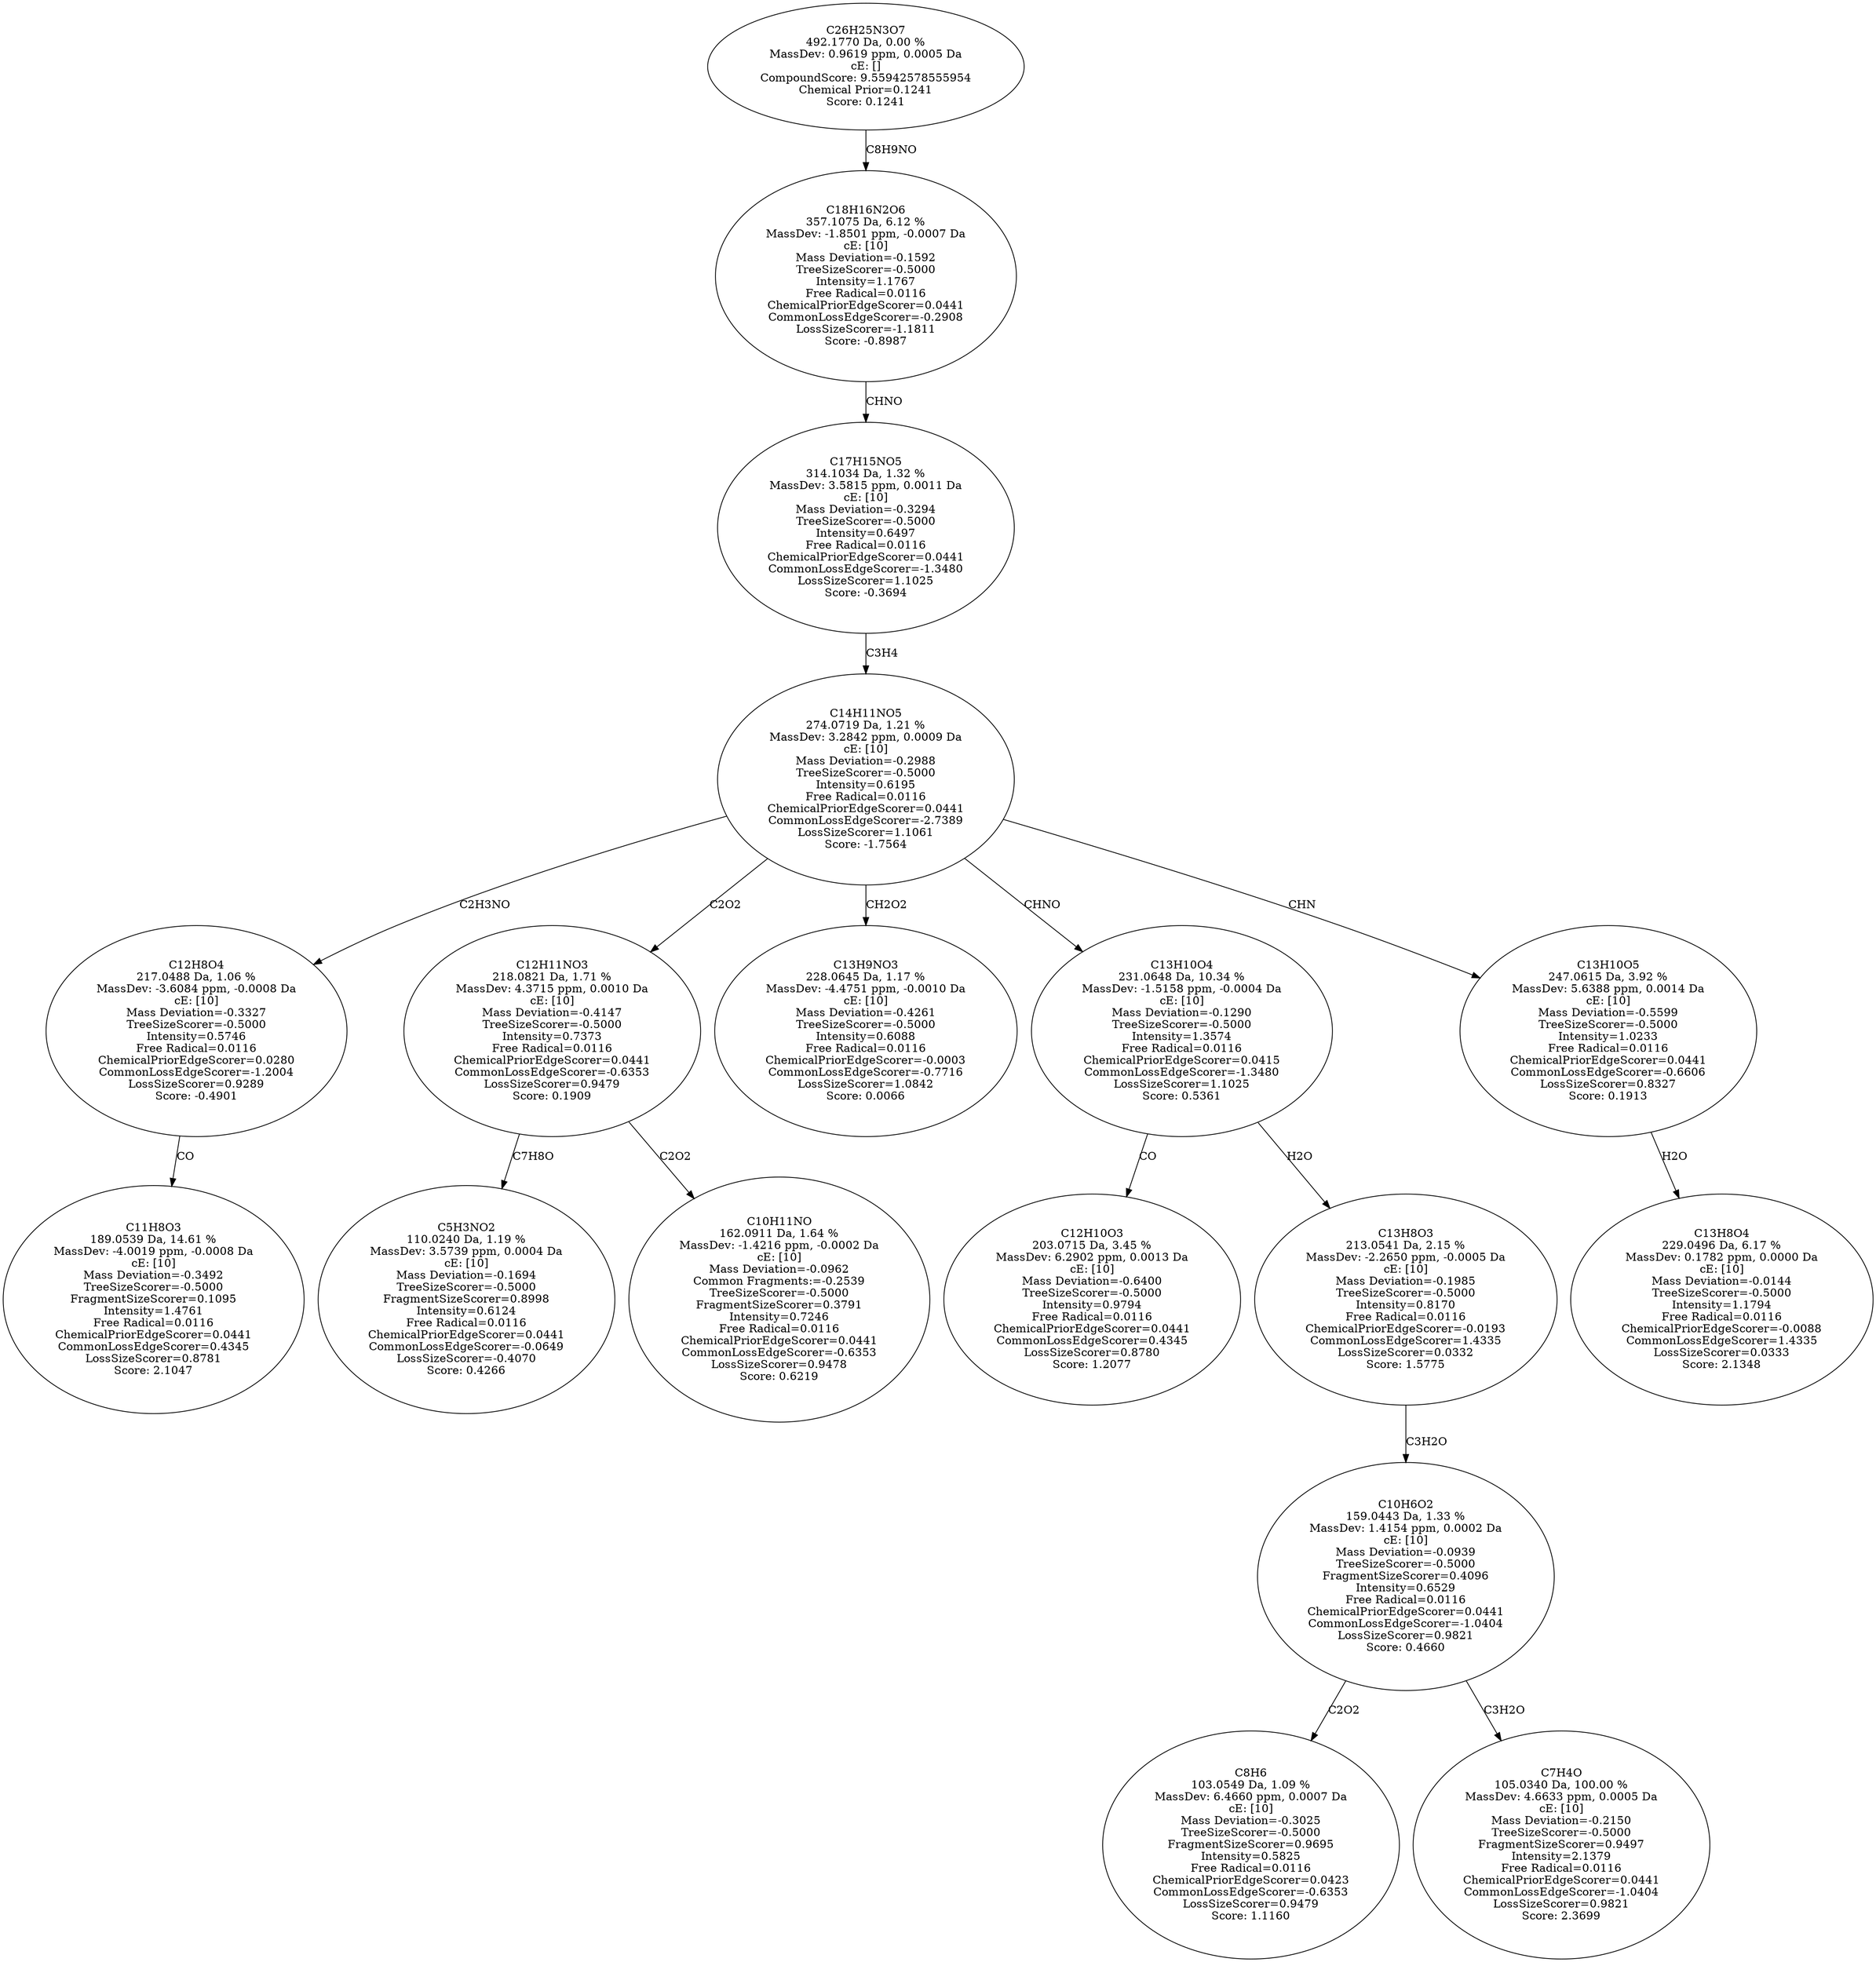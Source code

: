 strict digraph {
v1 [label="C11H8O3\n189.0539 Da, 14.61 %\nMassDev: -4.0019 ppm, -0.0008 Da\ncE: [10]\nMass Deviation=-0.3492\nTreeSizeScorer=-0.5000\nFragmentSizeScorer=0.1095\nIntensity=1.4761\nFree Radical=0.0116\nChemicalPriorEdgeScorer=0.0441\nCommonLossEdgeScorer=0.4345\nLossSizeScorer=0.8781\nScore: 2.1047"];
v2 [label="C12H8O4\n217.0488 Da, 1.06 %\nMassDev: -3.6084 ppm, -0.0008 Da\ncE: [10]\nMass Deviation=-0.3327\nTreeSizeScorer=-0.5000\nIntensity=0.5746\nFree Radical=0.0116\nChemicalPriorEdgeScorer=0.0280\nCommonLossEdgeScorer=-1.2004\nLossSizeScorer=0.9289\nScore: -0.4901"];
v3 [label="C5H3NO2\n110.0240 Da, 1.19 %\nMassDev: 3.5739 ppm, 0.0004 Da\ncE: [10]\nMass Deviation=-0.1694\nTreeSizeScorer=-0.5000\nFragmentSizeScorer=0.8998\nIntensity=0.6124\nFree Radical=0.0116\nChemicalPriorEdgeScorer=0.0441\nCommonLossEdgeScorer=-0.0649\nLossSizeScorer=-0.4070\nScore: 0.4266"];
v4 [label="C10H11NO\n162.0911 Da, 1.64 %\nMassDev: -1.4216 ppm, -0.0002 Da\ncE: [10]\nMass Deviation=-0.0962\nCommon Fragments:=-0.2539\nTreeSizeScorer=-0.5000\nFragmentSizeScorer=0.3791\nIntensity=0.7246\nFree Radical=0.0116\nChemicalPriorEdgeScorer=0.0441\nCommonLossEdgeScorer=-0.6353\nLossSizeScorer=0.9478\nScore: 0.6219"];
v5 [label="C12H11NO3\n218.0821 Da, 1.71 %\nMassDev: 4.3715 ppm, 0.0010 Da\ncE: [10]\nMass Deviation=-0.4147\nTreeSizeScorer=-0.5000\nIntensity=0.7373\nFree Radical=0.0116\nChemicalPriorEdgeScorer=0.0441\nCommonLossEdgeScorer=-0.6353\nLossSizeScorer=0.9479\nScore: 0.1909"];
v6 [label="C13H9NO3\n228.0645 Da, 1.17 %\nMassDev: -4.4751 ppm, -0.0010 Da\ncE: [10]\nMass Deviation=-0.4261\nTreeSizeScorer=-0.5000\nIntensity=0.6088\nFree Radical=0.0116\nChemicalPriorEdgeScorer=-0.0003\nCommonLossEdgeScorer=-0.7716\nLossSizeScorer=1.0842\nScore: 0.0066"];
v7 [label="C12H10O3\n203.0715 Da, 3.45 %\nMassDev: 6.2902 ppm, 0.0013 Da\ncE: [10]\nMass Deviation=-0.6400\nTreeSizeScorer=-0.5000\nIntensity=0.9794\nFree Radical=0.0116\nChemicalPriorEdgeScorer=0.0441\nCommonLossEdgeScorer=0.4345\nLossSizeScorer=0.8780\nScore: 1.2077"];
v8 [label="C8H6\n103.0549 Da, 1.09 %\nMassDev: 6.4660 ppm, 0.0007 Da\ncE: [10]\nMass Deviation=-0.3025\nTreeSizeScorer=-0.5000\nFragmentSizeScorer=0.9695\nIntensity=0.5825\nFree Radical=0.0116\nChemicalPriorEdgeScorer=0.0423\nCommonLossEdgeScorer=-0.6353\nLossSizeScorer=0.9479\nScore: 1.1160"];
v9 [label="C7H4O\n105.0340 Da, 100.00 %\nMassDev: 4.6633 ppm, 0.0005 Da\ncE: [10]\nMass Deviation=-0.2150\nTreeSizeScorer=-0.5000\nFragmentSizeScorer=0.9497\nIntensity=2.1379\nFree Radical=0.0116\nChemicalPriorEdgeScorer=0.0441\nCommonLossEdgeScorer=-1.0404\nLossSizeScorer=0.9821\nScore: 2.3699"];
v10 [label="C10H6O2\n159.0443 Da, 1.33 %\nMassDev: 1.4154 ppm, 0.0002 Da\ncE: [10]\nMass Deviation=-0.0939\nTreeSizeScorer=-0.5000\nFragmentSizeScorer=0.4096\nIntensity=0.6529\nFree Radical=0.0116\nChemicalPriorEdgeScorer=0.0441\nCommonLossEdgeScorer=-1.0404\nLossSizeScorer=0.9821\nScore: 0.4660"];
v11 [label="C13H8O3\n213.0541 Da, 2.15 %\nMassDev: -2.2650 ppm, -0.0005 Da\ncE: [10]\nMass Deviation=-0.1985\nTreeSizeScorer=-0.5000\nIntensity=0.8170\nFree Radical=0.0116\nChemicalPriorEdgeScorer=-0.0193\nCommonLossEdgeScorer=1.4335\nLossSizeScorer=0.0332\nScore: 1.5775"];
v12 [label="C13H10O4\n231.0648 Da, 10.34 %\nMassDev: -1.5158 ppm, -0.0004 Da\ncE: [10]\nMass Deviation=-0.1290\nTreeSizeScorer=-0.5000\nIntensity=1.3574\nFree Radical=0.0116\nChemicalPriorEdgeScorer=0.0415\nCommonLossEdgeScorer=-1.3480\nLossSizeScorer=1.1025\nScore: 0.5361"];
v13 [label="C13H8O4\n229.0496 Da, 6.17 %\nMassDev: 0.1782 ppm, 0.0000 Da\ncE: [10]\nMass Deviation=-0.0144\nTreeSizeScorer=-0.5000\nIntensity=1.1794\nFree Radical=0.0116\nChemicalPriorEdgeScorer=-0.0088\nCommonLossEdgeScorer=1.4335\nLossSizeScorer=0.0333\nScore: 2.1348"];
v14 [label="C13H10O5\n247.0615 Da, 3.92 %\nMassDev: 5.6388 ppm, 0.0014 Da\ncE: [10]\nMass Deviation=-0.5599\nTreeSizeScorer=-0.5000\nIntensity=1.0233\nFree Radical=0.0116\nChemicalPriorEdgeScorer=0.0441\nCommonLossEdgeScorer=-0.6606\nLossSizeScorer=0.8327\nScore: 0.1913"];
v15 [label="C14H11NO5\n274.0719 Da, 1.21 %\nMassDev: 3.2842 ppm, 0.0009 Da\ncE: [10]\nMass Deviation=-0.2988\nTreeSizeScorer=-0.5000\nIntensity=0.6195\nFree Radical=0.0116\nChemicalPriorEdgeScorer=0.0441\nCommonLossEdgeScorer=-2.7389\nLossSizeScorer=1.1061\nScore: -1.7564"];
v16 [label="C17H15NO5\n314.1034 Da, 1.32 %\nMassDev: 3.5815 ppm, 0.0011 Da\ncE: [10]\nMass Deviation=-0.3294\nTreeSizeScorer=-0.5000\nIntensity=0.6497\nFree Radical=0.0116\nChemicalPriorEdgeScorer=0.0441\nCommonLossEdgeScorer=-1.3480\nLossSizeScorer=1.1025\nScore: -0.3694"];
v17 [label="C18H16N2O6\n357.1075 Da, 6.12 %\nMassDev: -1.8501 ppm, -0.0007 Da\ncE: [10]\nMass Deviation=-0.1592\nTreeSizeScorer=-0.5000\nIntensity=1.1767\nFree Radical=0.0116\nChemicalPriorEdgeScorer=0.0441\nCommonLossEdgeScorer=-0.2908\nLossSizeScorer=-1.1811\nScore: -0.8987"];
v18 [label="C26H25N3O7\n492.1770 Da, 0.00 %\nMassDev: 0.9619 ppm, 0.0005 Da\ncE: []\nCompoundScore: 9.55942578555954\nChemical Prior=0.1241\nScore: 0.1241"];
v2 -> v1 [label="CO"];
v15 -> v2 [label="C2H3NO"];
v5 -> v3 [label="C7H8O"];
v5 -> v4 [label="C2O2"];
v15 -> v5 [label="C2O2"];
v15 -> v6 [label="CH2O2"];
v12 -> v7 [label="CO"];
v10 -> v8 [label="C2O2"];
v10 -> v9 [label="C3H2O"];
v11 -> v10 [label="C3H2O"];
v12 -> v11 [label="H2O"];
v15 -> v12 [label="CHNO"];
v14 -> v13 [label="H2O"];
v15 -> v14 [label="CHN"];
v16 -> v15 [label="C3H4"];
v17 -> v16 [label="CHNO"];
v18 -> v17 [label="C8H9NO"];
}